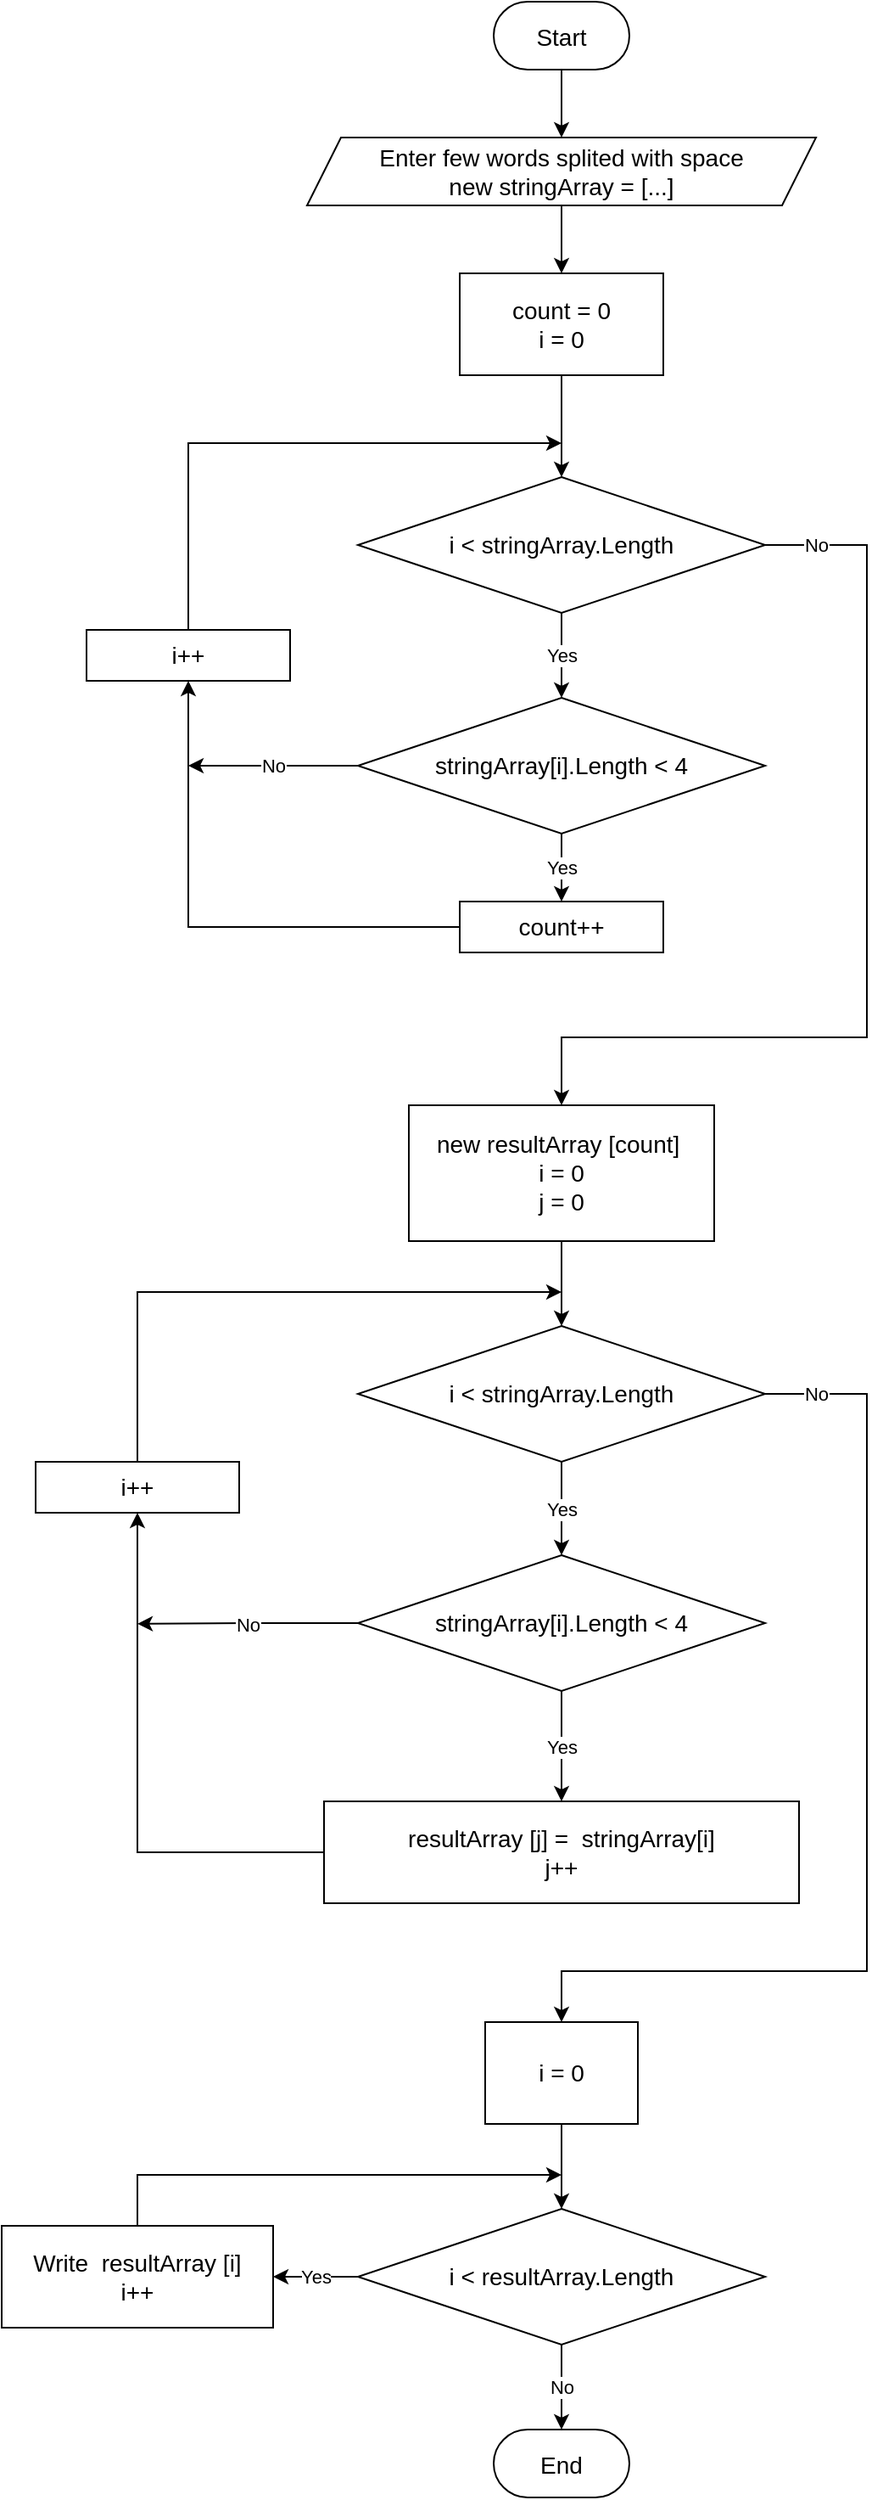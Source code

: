 <mxfile version="20.8.20" type="device"><diagram name="Страница 1" id="dMfhuukdfo9WvEmXb2KA"><mxGraphModel dx="3058" dy="1156" grid="1" gridSize="10" guides="1" tooltips="1" connect="1" arrows="1" fold="1" page="1" pageScale="1" pageWidth="827" pageHeight="1169" math="0" shadow="0"><root><mxCell id="0"/><mxCell id="1" parent="0"/><mxCell id="3JstW3-1_cuOGh3J82Mx-2" style="edgeStyle=orthogonalEdgeStyle;rounded=0;orthogonalLoop=1;jettySize=auto;html=1;exitX=0.5;exitY=1;exitDx=0;exitDy=0;entryX=0.5;entryY=0;entryDx=0;entryDy=0;fontSize=14;" edge="1" parent="1" source="3JstW3-1_cuOGh3J82Mx-3" target="3JstW3-1_cuOGh3J82Mx-5"><mxGeometry relative="1" as="geometry"/></mxCell><mxCell id="3JstW3-1_cuOGh3J82Mx-3" value="&lt;font style=&quot;font-size: 14px;&quot;&gt;Start&lt;/font&gt;" style="rounded=1;whiteSpace=wrap;html=1;fontSize=16;arcSize=50;" vertex="1" parent="1"><mxGeometry x="270" y="40" width="80" height="40" as="geometry"/></mxCell><mxCell id="3JstW3-1_cuOGh3J82Mx-4" style="edgeStyle=orthogonalEdgeStyle;rounded=0;orthogonalLoop=1;jettySize=auto;html=1;exitX=0.5;exitY=1;exitDx=0;exitDy=0;entryX=0.5;entryY=0;entryDx=0;entryDy=0;fontSize=14;" edge="1" parent="1" source="3JstW3-1_cuOGh3J82Mx-5" target="3JstW3-1_cuOGh3J82Mx-7"><mxGeometry relative="1" as="geometry"/></mxCell><mxCell id="3JstW3-1_cuOGh3J82Mx-5" value="Enter few words splited with space&lt;br&gt;new stringArray&amp;nbsp;= [...]" style="shape=parallelogram;perimeter=parallelogramPerimeter;whiteSpace=wrap;html=1;fixedSize=1;fontSize=14;" vertex="1" parent="1"><mxGeometry x="160" y="120" width="300" height="40" as="geometry"/></mxCell><mxCell id="3JstW3-1_cuOGh3J82Mx-32" style="edgeStyle=orthogonalEdgeStyle;rounded=0;orthogonalLoop=1;jettySize=auto;html=1;exitX=0.5;exitY=1;exitDx=0;exitDy=0;" edge="1" parent="1" source="3JstW3-1_cuOGh3J82Mx-7"><mxGeometry relative="1" as="geometry"><mxPoint x="310" y="320" as="targetPoint"/></mxGeometry></mxCell><mxCell id="3JstW3-1_cuOGh3J82Mx-7" value="count = 0&lt;br&gt;i = 0" style="rounded=0;whiteSpace=wrap;html=1;fontSize=14;" vertex="1" parent="1"><mxGeometry x="250" y="200" width="120" height="60" as="geometry"/></mxCell><mxCell id="3JstW3-1_cuOGh3J82Mx-29" value="Yes" style="edgeStyle=orthogonalEdgeStyle;rounded=0;orthogonalLoop=1;jettySize=auto;html=1;exitX=0.5;exitY=1;exitDx=0;exitDy=0;entryX=0.5;entryY=0;entryDx=0;entryDy=0;" edge="1" parent="1" source="3JstW3-1_cuOGh3J82Mx-26" target="3JstW3-1_cuOGh3J82Mx-27"><mxGeometry relative="1" as="geometry"/></mxCell><mxCell id="3JstW3-1_cuOGh3J82Mx-35" value="No" style="edgeStyle=orthogonalEdgeStyle;rounded=0;orthogonalLoop=1;jettySize=auto;html=1;exitX=1;exitY=0.5;exitDx=0;exitDy=0;entryX=0.5;entryY=0;entryDx=0;entryDy=0;" edge="1" parent="1" source="3JstW3-1_cuOGh3J82Mx-26" target="3JstW3-1_cuOGh3J82Mx-34"><mxGeometry x="-0.896" relative="1" as="geometry"><mxPoint x="310" y="700" as="targetPoint"/><Array as="points"><mxPoint x="490" y="360"/><mxPoint x="490" y="650"/><mxPoint x="310" y="650"/></Array><mxPoint as="offset"/></mxGeometry></mxCell><mxCell id="3JstW3-1_cuOGh3J82Mx-26" value="i &amp;lt; stringArray.Length" style="rhombus;whiteSpace=wrap;html=1;fontSize=14;" vertex="1" parent="1"><mxGeometry x="190" y="320" width="240" height="80" as="geometry"/></mxCell><mxCell id="3JstW3-1_cuOGh3J82Mx-30" value="Yes" style="edgeStyle=orthogonalEdgeStyle;rounded=0;orthogonalLoop=1;jettySize=auto;html=1;exitX=0.5;exitY=1;exitDx=0;exitDy=0;entryX=0.5;entryY=0;entryDx=0;entryDy=0;" edge="1" parent="1" source="3JstW3-1_cuOGh3J82Mx-27" target="3JstW3-1_cuOGh3J82Mx-28"><mxGeometry relative="1" as="geometry"/></mxCell><mxCell id="3JstW3-1_cuOGh3J82Mx-39" value="No" style="edgeStyle=orthogonalEdgeStyle;rounded=0;orthogonalLoop=1;jettySize=auto;html=1;exitX=0;exitY=0.5;exitDx=0;exitDy=0;" edge="1" parent="1" source="3JstW3-1_cuOGh3J82Mx-27"><mxGeometry relative="1" as="geometry"><mxPoint x="90" y="490" as="targetPoint"/></mxGeometry></mxCell><mxCell id="3JstW3-1_cuOGh3J82Mx-27" value="stringArray[i].Length &amp;lt; 4" style="rhombus;whiteSpace=wrap;html=1;fontSize=14;" vertex="1" parent="1"><mxGeometry x="190" y="450" width="240" height="80" as="geometry"/></mxCell><mxCell id="3JstW3-1_cuOGh3J82Mx-38" style="edgeStyle=orthogonalEdgeStyle;rounded=0;orthogonalLoop=1;jettySize=auto;html=1;exitX=0;exitY=0.5;exitDx=0;exitDy=0;entryX=0.5;entryY=1;entryDx=0;entryDy=0;" edge="1" parent="1" source="3JstW3-1_cuOGh3J82Mx-28" target="3JstW3-1_cuOGh3J82Mx-37"><mxGeometry relative="1" as="geometry"/></mxCell><mxCell id="3JstW3-1_cuOGh3J82Mx-28" value="count++" style="rounded=0;whiteSpace=wrap;html=1;fontSize=14;" vertex="1" parent="1"><mxGeometry x="250" y="570" width="120" height="30" as="geometry"/></mxCell><mxCell id="3JstW3-1_cuOGh3J82Mx-51" style="edgeStyle=orthogonalEdgeStyle;rounded=0;orthogonalLoop=1;jettySize=auto;html=1;exitX=0.5;exitY=1;exitDx=0;exitDy=0;entryX=0.5;entryY=0;entryDx=0;entryDy=0;" edge="1" parent="1" source="3JstW3-1_cuOGh3J82Mx-34" target="3JstW3-1_cuOGh3J82Mx-36"><mxGeometry relative="1" as="geometry"/></mxCell><mxCell id="3JstW3-1_cuOGh3J82Mx-34" value="new resultArray [count]&amp;nbsp;&lt;br&gt;i = 0&lt;br&gt;j = 0" style="rounded=0;whiteSpace=wrap;html=1;fontSize=14;" vertex="1" parent="1"><mxGeometry x="220" y="690" width="180" height="80" as="geometry"/></mxCell><mxCell id="3JstW3-1_cuOGh3J82Mx-53" value="Yes" style="edgeStyle=orthogonalEdgeStyle;rounded=0;orthogonalLoop=1;jettySize=auto;html=1;exitX=0.5;exitY=1;exitDx=0;exitDy=0;entryX=0.5;entryY=0;entryDx=0;entryDy=0;" edge="1" parent="1" source="3JstW3-1_cuOGh3J82Mx-36" target="3JstW3-1_cuOGh3J82Mx-43"><mxGeometry relative="1" as="geometry"/></mxCell><mxCell id="3JstW3-1_cuOGh3J82Mx-55" value="No" style="edgeStyle=orthogonalEdgeStyle;rounded=0;orthogonalLoop=1;jettySize=auto;html=1;exitX=1;exitY=0.5;exitDx=0;exitDy=0;entryX=0.5;entryY=0;entryDx=0;entryDy=0;" edge="1" parent="1" source="3JstW3-1_cuOGh3J82Mx-36" target="3JstW3-1_cuOGh3J82Mx-59"><mxGeometry x="-0.902" relative="1" as="geometry"><mxPoint x="550" y="860" as="targetPoint"/><Array as="points"><mxPoint x="490" y="860"/><mxPoint x="490" y="1200"/><mxPoint x="310" y="1200"/></Array><mxPoint as="offset"/></mxGeometry></mxCell><mxCell id="3JstW3-1_cuOGh3J82Mx-36" value="i &amp;lt; stringArray.Length" style="rhombus;whiteSpace=wrap;html=1;fontSize=14;" vertex="1" parent="1"><mxGeometry x="190" y="820" width="240" height="80" as="geometry"/></mxCell><mxCell id="3JstW3-1_cuOGh3J82Mx-40" style="edgeStyle=orthogonalEdgeStyle;rounded=0;orthogonalLoop=1;jettySize=auto;html=1;exitX=0.5;exitY=0;exitDx=0;exitDy=0;" edge="1" parent="1" source="3JstW3-1_cuOGh3J82Mx-37"><mxGeometry relative="1" as="geometry"><mxPoint x="310" y="300" as="targetPoint"/><Array as="points"><mxPoint x="90" y="300"/></Array></mxGeometry></mxCell><mxCell id="3JstW3-1_cuOGh3J82Mx-37" value="i++" style="rounded=0;whiteSpace=wrap;html=1;fontSize=14;" vertex="1" parent="1"><mxGeometry x="30" y="410" width="120" height="30" as="geometry"/></mxCell><mxCell id="3JstW3-1_cuOGh3J82Mx-41" value="Yes" style="edgeStyle=orthogonalEdgeStyle;rounded=0;orthogonalLoop=1;jettySize=auto;html=1;exitX=0.5;exitY=1;exitDx=0;exitDy=0;entryX=0.5;entryY=0;entryDx=0;entryDy=0;" edge="1" parent="1" source="3JstW3-1_cuOGh3J82Mx-43" target="3JstW3-1_cuOGh3J82Mx-45"><mxGeometry relative="1" as="geometry"/></mxCell><mxCell id="3JstW3-1_cuOGh3J82Mx-50" value="No" style="edgeStyle=orthogonalEdgeStyle;rounded=0;orthogonalLoop=1;jettySize=auto;html=1;exitX=0;exitY=0.5;exitDx=0;exitDy=0;" edge="1" parent="1" source="3JstW3-1_cuOGh3J82Mx-43"><mxGeometry relative="1" as="geometry"><mxPoint x="60" y="995.429" as="targetPoint"/></mxGeometry></mxCell><mxCell id="3JstW3-1_cuOGh3J82Mx-43" value="stringArray[i].Length &amp;lt; 4" style="rhombus;whiteSpace=wrap;html=1;fontSize=14;" vertex="1" parent="1"><mxGeometry x="190" y="955" width="240" height="80" as="geometry"/></mxCell><mxCell id="3JstW3-1_cuOGh3J82Mx-49" style="edgeStyle=orthogonalEdgeStyle;rounded=0;orthogonalLoop=1;jettySize=auto;html=1;exitX=0;exitY=0.5;exitDx=0;exitDy=0;entryX=0.5;entryY=1;entryDx=0;entryDy=0;" edge="1" parent="1" source="3JstW3-1_cuOGh3J82Mx-45" target="3JstW3-1_cuOGh3J82Mx-46"><mxGeometry relative="1" as="geometry"/></mxCell><mxCell id="3JstW3-1_cuOGh3J82Mx-45" value="resultArray [j] =&amp;nbsp; stringArray[i]&lt;br&gt;j++" style="rounded=0;whiteSpace=wrap;html=1;fontSize=14;" vertex="1" parent="1"><mxGeometry x="170" y="1100" width="280" height="60" as="geometry"/></mxCell><mxCell id="3JstW3-1_cuOGh3J82Mx-52" style="edgeStyle=orthogonalEdgeStyle;rounded=0;orthogonalLoop=1;jettySize=auto;html=1;exitX=0.5;exitY=0;exitDx=0;exitDy=0;" edge="1" parent="1" source="3JstW3-1_cuOGh3J82Mx-46"><mxGeometry relative="1" as="geometry"><mxPoint x="310" y="800.0" as="targetPoint"/><Array as="points"><mxPoint x="60" y="800"/></Array></mxGeometry></mxCell><mxCell id="3JstW3-1_cuOGh3J82Mx-46" value="i++" style="rounded=0;whiteSpace=wrap;html=1;fontSize=14;" vertex="1" parent="1"><mxGeometry y="900" width="120" height="30" as="geometry"/></mxCell><mxCell id="3JstW3-1_cuOGh3J82Mx-57" value="No" style="edgeStyle=orthogonalEdgeStyle;rounded=0;orthogonalLoop=1;jettySize=auto;html=1;exitX=0.5;exitY=1;exitDx=0;exitDy=0;entryX=0.5;entryY=0;entryDx=0;entryDy=0;" edge="1" parent="1" source="3JstW3-1_cuOGh3J82Mx-54" target="3JstW3-1_cuOGh3J82Mx-56"><mxGeometry relative="1" as="geometry"/></mxCell><mxCell id="3JstW3-1_cuOGh3J82Mx-61" value="Yes" style="edgeStyle=orthogonalEdgeStyle;rounded=0;orthogonalLoop=1;jettySize=auto;html=1;exitX=0;exitY=0.5;exitDx=0;exitDy=0;" edge="1" parent="1" source="3JstW3-1_cuOGh3J82Mx-54" target="3JstW3-1_cuOGh3J82Mx-58"><mxGeometry relative="1" as="geometry"/></mxCell><mxCell id="3JstW3-1_cuOGh3J82Mx-54" value="i &amp;lt; resultArray.Length" style="rhombus;whiteSpace=wrap;html=1;fontSize=14;" vertex="1" parent="1"><mxGeometry x="190" y="1340" width="240" height="80" as="geometry"/></mxCell><mxCell id="3JstW3-1_cuOGh3J82Mx-56" value="&lt;font style=&quot;font-size: 14px;&quot;&gt;End&lt;/font&gt;" style="rounded=1;whiteSpace=wrap;html=1;fontSize=16;arcSize=50;" vertex="1" parent="1"><mxGeometry x="270" y="1470" width="80" height="40" as="geometry"/></mxCell><mxCell id="3JstW3-1_cuOGh3J82Mx-62" style="edgeStyle=orthogonalEdgeStyle;rounded=0;orthogonalLoop=1;jettySize=auto;html=1;exitX=0.5;exitY=0;exitDx=0;exitDy=0;" edge="1" parent="1" source="3JstW3-1_cuOGh3J82Mx-58"><mxGeometry relative="1" as="geometry"><mxPoint x="310" y="1320" as="targetPoint"/><Array as="points"><mxPoint x="60" y="1320"/></Array></mxGeometry></mxCell><mxCell id="3JstW3-1_cuOGh3J82Mx-58" value="Write&amp;nbsp; resultArray [i]&lt;br&gt;i++" style="rounded=0;whiteSpace=wrap;html=1;fontSize=14;" vertex="1" parent="1"><mxGeometry x="-20" y="1350" width="160" height="60" as="geometry"/></mxCell><mxCell id="3JstW3-1_cuOGh3J82Mx-60" style="edgeStyle=orthogonalEdgeStyle;rounded=0;orthogonalLoop=1;jettySize=auto;html=1;exitX=0.5;exitY=1;exitDx=0;exitDy=0;" edge="1" parent="1" source="3JstW3-1_cuOGh3J82Mx-59" target="3JstW3-1_cuOGh3J82Mx-54"><mxGeometry relative="1" as="geometry"/></mxCell><mxCell id="3JstW3-1_cuOGh3J82Mx-59" value="i = 0" style="rounded=0;whiteSpace=wrap;html=1;fontSize=14;" vertex="1" parent="1"><mxGeometry x="265" y="1230" width="90" height="60" as="geometry"/></mxCell></root></mxGraphModel></diagram></mxfile>